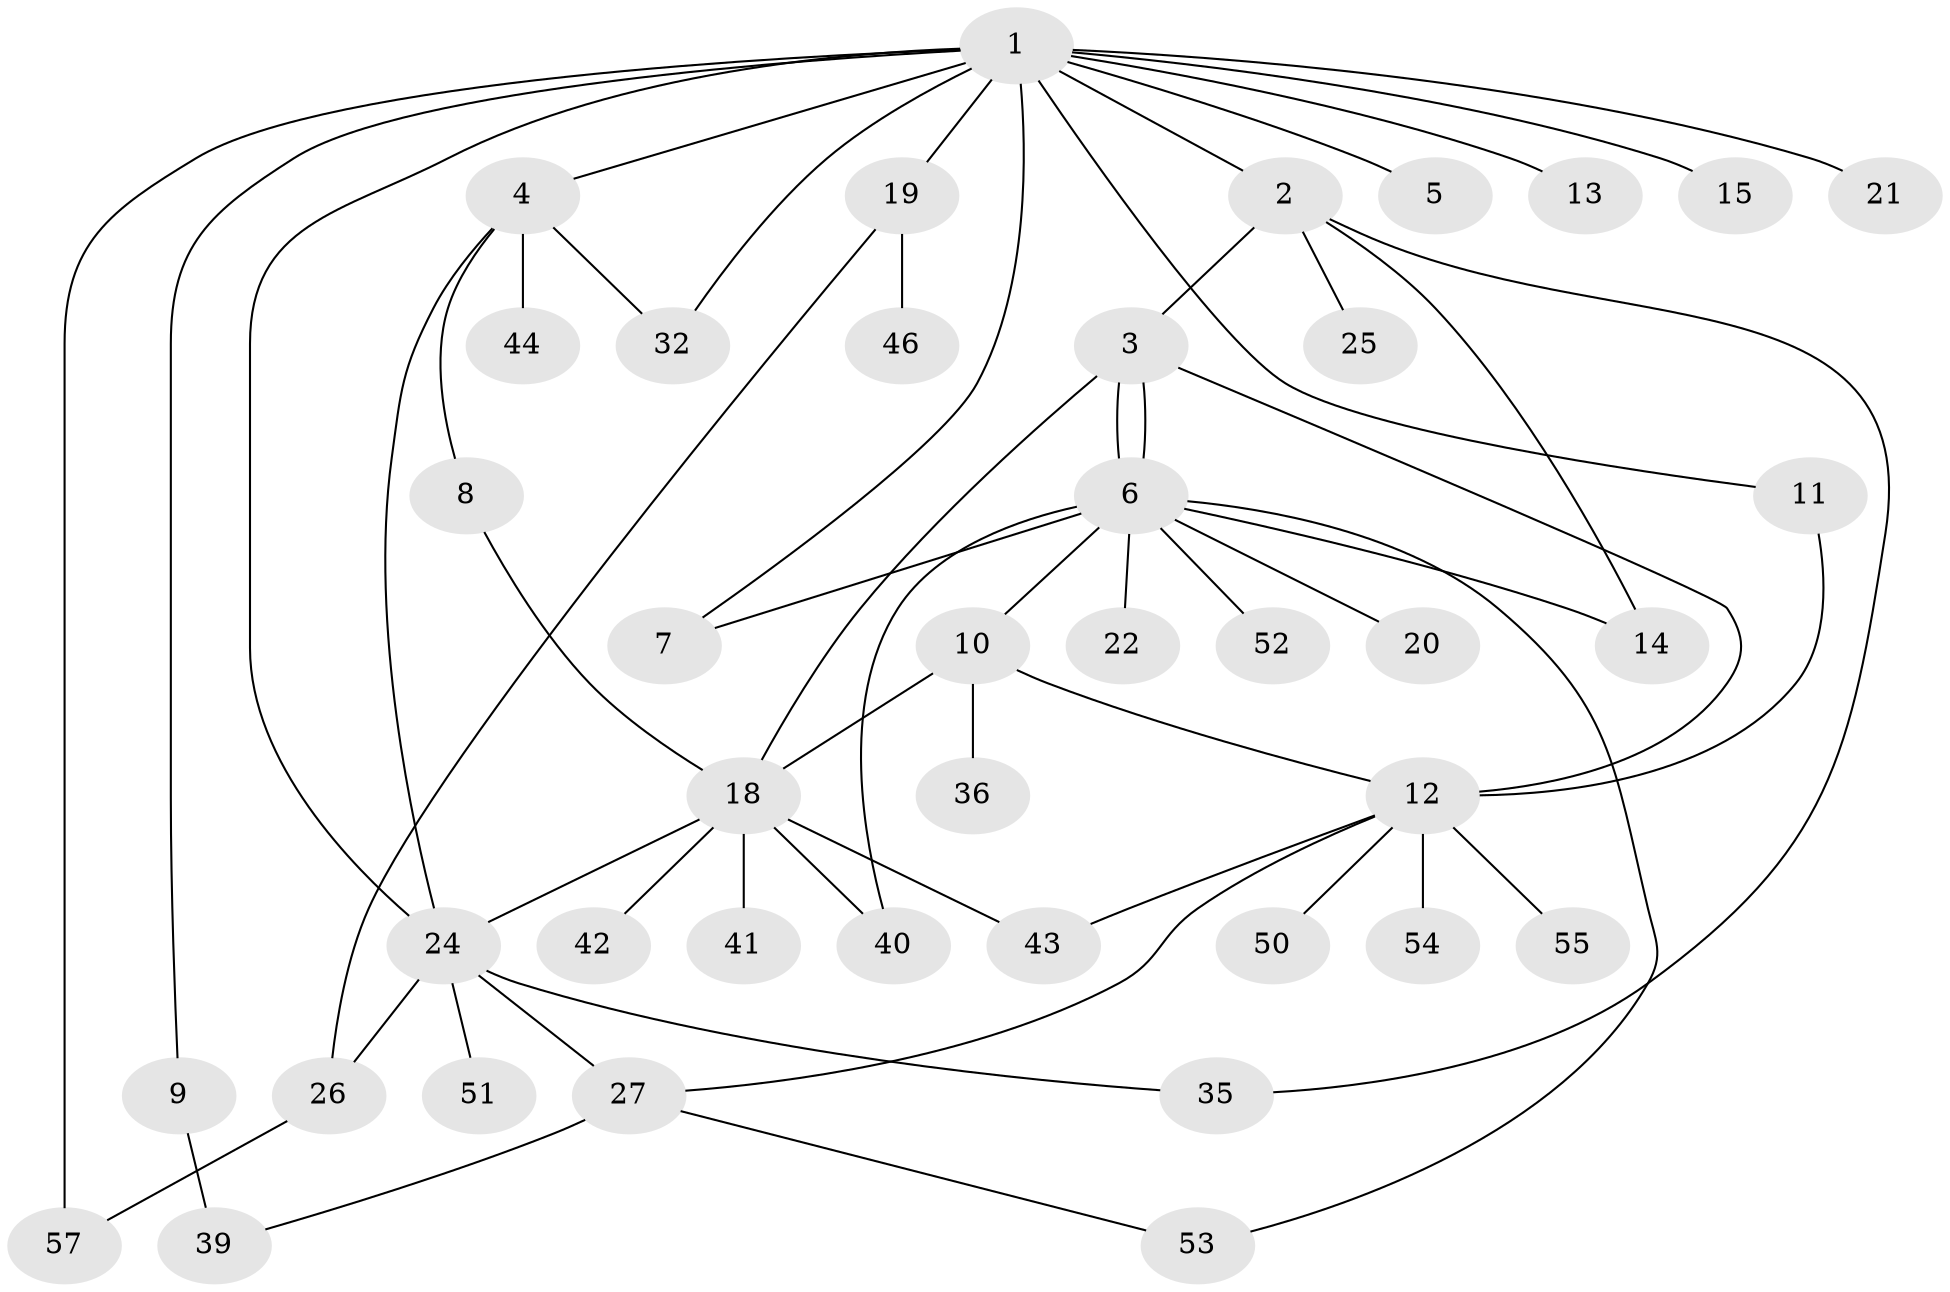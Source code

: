 // Generated by graph-tools (version 1.1) at 2025/23/03/03/25 07:23:54]
// undirected, 41 vertices, 58 edges
graph export_dot {
graph [start="1"]
  node [color=gray90,style=filled];
  1 [super="+45"];
  2 [super="+38"];
  3 [super="+34"];
  4 [super="+37"];
  5 [super="+16"];
  6 [super="+31"];
  7 [super="+47"];
  8;
  9 [super="+49"];
  10 [super="+17"];
  11;
  12 [super="+29"];
  13;
  14;
  15;
  18 [super="+28"];
  19 [super="+23"];
  20;
  21;
  22;
  24 [super="+33"];
  25;
  26;
  27 [super="+30"];
  32;
  35;
  36;
  39 [super="+48"];
  40;
  41;
  42;
  43;
  44;
  46;
  50;
  51;
  52;
  53 [super="+56"];
  54;
  55;
  57;
  1 -- 2;
  1 -- 4;
  1 -- 5;
  1 -- 7;
  1 -- 9;
  1 -- 11;
  1 -- 13;
  1 -- 15;
  1 -- 19;
  1 -- 21;
  1 -- 24;
  1 -- 32;
  1 -- 57;
  2 -- 3;
  2 -- 14;
  2 -- 25;
  2 -- 35;
  3 -- 6;
  3 -- 6;
  3 -- 18;
  3 -- 12;
  4 -- 8;
  4 -- 32;
  4 -- 24;
  4 -- 44;
  6 -- 7;
  6 -- 10;
  6 -- 14;
  6 -- 20;
  6 -- 22;
  6 -- 40;
  6 -- 52;
  6 -- 53;
  8 -- 18;
  9 -- 39 [weight=2];
  10 -- 18;
  10 -- 36;
  10 -- 12;
  11 -- 12;
  12 -- 27;
  12 -- 43;
  12 -- 50;
  12 -- 54 [weight=2];
  12 -- 55;
  18 -- 41;
  18 -- 42;
  18 -- 43;
  18 -- 40;
  18 -- 24;
  19 -- 26;
  19 -- 46;
  24 -- 27 [weight=2];
  24 -- 51;
  24 -- 35;
  24 -- 26;
  26 -- 57;
  27 -- 39;
  27 -- 53;
}
